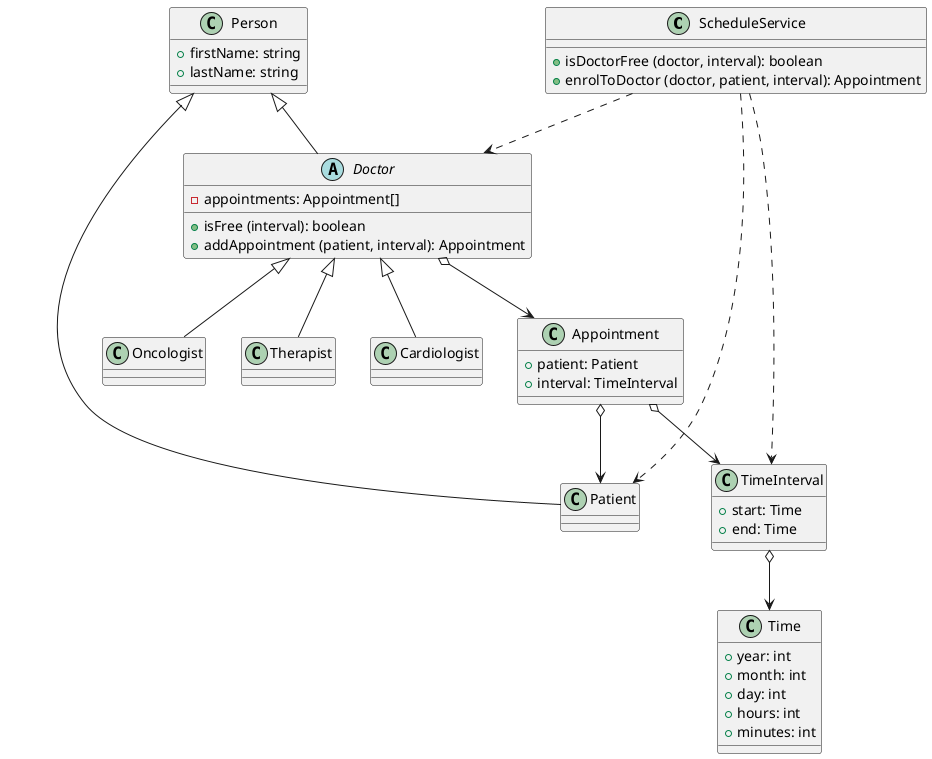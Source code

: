 @startuml

class ScheduleService {
    + isDoctorFree (doctor, interval): boolean
    + enrolToDoctor (doctor, patient, interval): Appointment
}

class Person {
    + firstName: string
    + lastName: string
}

abstract class Doctor {
    - appointments: Appointment[]
    + isFree (interval): boolean
    + addAppointment (patient, interval): Appointment
}

class Patient {

}

class Time {
    + year: int
    + month: int
    + day: int
    + hours: int
    + minutes: int
}

class TimeInterval {
    + start: Time
    + end: Time
}

class Appointment {
    + patient: Patient
    + interval: TimeInterval
}

ScheduleService ..> Doctor
ScheduleService ..> Patient
ScheduleService ..> TimeInterval

Person <|-- Doctor
Person <|-- Patient

Doctor o--> Appointment
Appointment o--> TimeInterval
TimeInterval o--> Time

Doctor <|-- Therapist
Doctor <|-- Cardiologist
Doctor <|-- Oncologist

Appointment o--> Patient

@enduml
